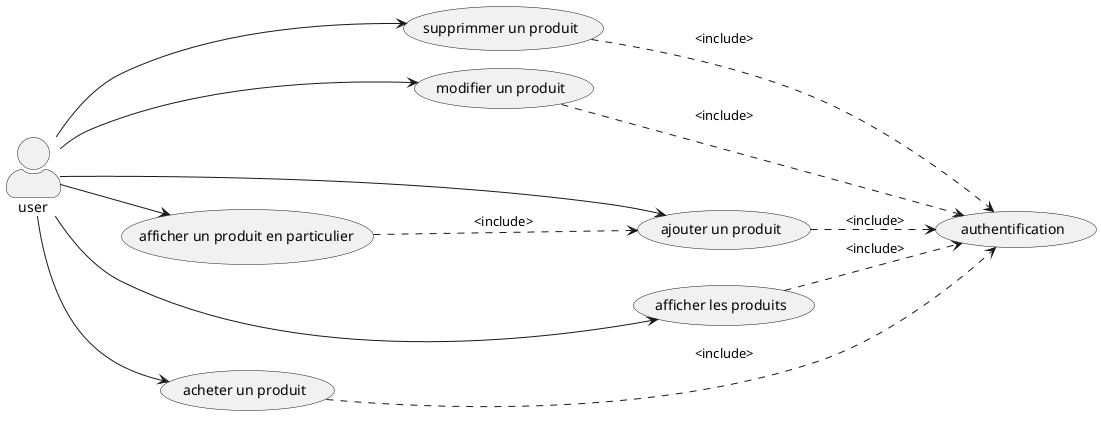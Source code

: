 @startuml
skinparam actorStyle awesome
left to right direction
"user" as User
"ajouter un produit" as (ajout)
"supprimmer un produit" as (suppression)
"modifier un produit" as (modification)
"afficher les produits" as (affichage)
"acheter un produit" as (achat)
"afficher un produit en particulier" as (affichage_produit)
"authentification" as (authentification)

User --> (ajout)
User --> (suppression)
User --> (modification) 
User --> (affichage)
User --> (achat)
User --> (affichage_produit)

(ajout) ..> (authentification) : <include>
(suppression) ..> (authentification) : <include>
(modification) ..> (authentification)  : <include>
(affichage) ..> (authentification)  : <include>
(achat) ..> (authentification)   : <include>
(affichage_produit) ..> (ajout)   : <include>

@enduml
